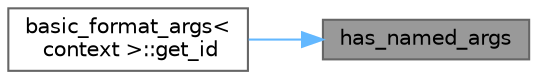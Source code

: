 digraph "has_named_args"
{
 // LATEX_PDF_SIZE
  bgcolor="transparent";
  edge [fontname=Helvetica,fontsize=10,labelfontname=Helvetica,labelfontsize=10];
  node [fontname=Helvetica,fontsize=10,shape=box,height=0.2,width=0.4];
  rankdir="RL";
  Node1 [id="Node000001",label="has_named_args",height=0.2,width=0.4,color="gray40", fillcolor="grey60", style="filled", fontcolor="black",tooltip=" "];
  Node1 -> Node2 [id="edge1_Node000001_Node000002",dir="back",color="steelblue1",style="solid",tooltip=" "];
  Node2 [id="Node000002",label="basic_format_args\<\l context \>::get_id",height=0.2,width=0.4,color="grey40", fillcolor="white", style="filled",URL="$classbasic__format__args.html#afc90b32108d2b6c5a9d5105179baa1a0",tooltip=" "];
}
